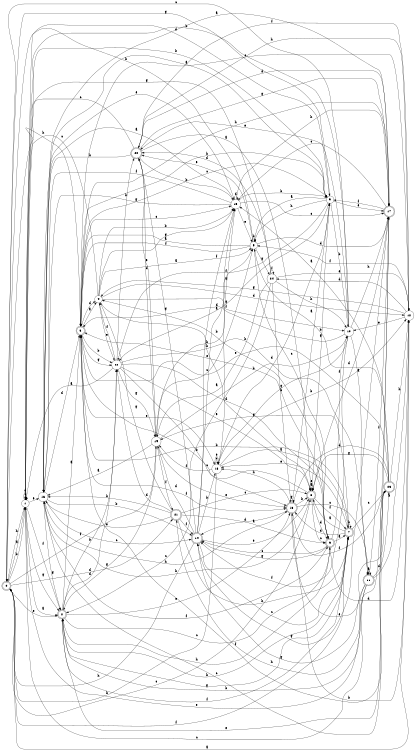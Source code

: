 digraph n20_7 {
__start0 [label="" shape="none"];

rankdir=LR;
size="8,5";

s0 [style="rounded,filled", color="black", fillcolor="white" shape="doublecircle", label="0"];
s1 [style="filled", color="black", fillcolor="white" shape="circle", label="1"];
s2 [style="rounded,filled", color="black", fillcolor="white" shape="doublecircle", label="2"];
s3 [style="rounded,filled", color="black", fillcolor="white" shape="doublecircle", label="3"];
s4 [style="filled", color="black", fillcolor="white" shape="circle", label="4"];
s5 [style="filled", color="black", fillcolor="white" shape="circle", label="5"];
s6 [style="rounded,filled", color="black", fillcolor="white" shape="doublecircle", label="6"];
s7 [style="rounded,filled", color="black", fillcolor="white" shape="doublecircle", label="7"];
s8 [style="rounded,filled", color="black", fillcolor="white" shape="doublecircle", label="8"];
s9 [style="filled", color="black", fillcolor="white" shape="circle", label="9"];
s10 [style="filled", color="black", fillcolor="white" shape="circle", label="10"];
s11 [style="rounded,filled", color="black", fillcolor="white" shape="doublecircle", label="11"];
s12 [style="filled", color="black", fillcolor="white" shape="circle", label="12"];
s13 [style="rounded,filled", color="black", fillcolor="white" shape="doublecircle", label="13"];
s14 [style="rounded,filled", color="black", fillcolor="white" shape="doublecircle", label="14"];
s15 [style="filled", color="black", fillcolor="white" shape="circle", label="15"];
s16 [style="filled", color="black", fillcolor="white" shape="circle", label="16"];
s17 [style="rounded,filled", color="black", fillcolor="white" shape="doublecircle", label="17"];
s18 [style="filled", color="black", fillcolor="white" shape="circle", label="18"];
s19 [style="filled", color="black", fillcolor="white" shape="circle", label="19"];
s20 [style="rounded,filled", color="black", fillcolor="white" shape="doublecircle", label="20"];
s21 [style="rounded,filled", color="black", fillcolor="white" shape="doublecircle", label="21"];
s22 [style="filled", color="black", fillcolor="white" shape="circle", label="22"];
s23 [style="rounded,filled", color="black", fillcolor="white" shape="doublecircle", label="23"];
s24 [style="filled", color="black", fillcolor="white" shape="circle", label="24"];
s0 -> s1 [label="a"];
s0 -> s1 [label="b"];
s0 -> s8 [label="c"];
s0 -> s21 [label="d"];
s0 -> s2 [label="e"];
s0 -> s19 [label="f"];
s0 -> s9 [label="g"];
s0 -> s3 [label="h"];
s1 -> s2 [label="a"];
s1 -> s9 [label="b"];
s1 -> s1 [label="c"];
s1 -> s1 [label="d"];
s1 -> s16 [label="e"];
s1 -> s2 [label="f"];
s1 -> s2 [label="g"];
s1 -> s0 [label="h"];
s2 -> s3 [label="a"];
s2 -> s22 [label="b"];
s2 -> s6 [label="c"];
s2 -> s22 [label="d"];
s2 -> s13 [label="e"];
s2 -> s7 [label="f"];
s2 -> s7 [label="g"];
s2 -> s7 [label="h"];
s3 -> s4 [label="a"];
s3 -> s22 [label="b"];
s3 -> s15 [label="c"];
s3 -> s4 [label="d"];
s3 -> s18 [label="e"];
s3 -> s13 [label="f"];
s3 -> s22 [label="g"];
s3 -> s9 [label="h"];
s4 -> s5 [label="a"];
s4 -> s15 [label="b"];
s4 -> s1 [label="c"];
s4 -> s12 [label="d"];
s4 -> s22 [label="e"];
s4 -> s10 [label="f"];
s4 -> s15 [label="g"];
s4 -> s8 [label="h"];
s5 -> s3 [label="a"];
s5 -> s5 [label="b"];
s5 -> s6 [label="c"];
s5 -> s17 [label="d"];
s5 -> s20 [label="e"];
s5 -> s3 [label="f"];
s5 -> s24 [label="g"];
s5 -> s0 [label="h"];
s6 -> s7 [label="a"];
s6 -> s4 [label="b"];
s6 -> s14 [label="c"];
s6 -> s12 [label="d"];
s6 -> s3 [label="e"];
s6 -> s10 [label="f"];
s6 -> s14 [label="g"];
s6 -> s2 [label="h"];
s7 -> s8 [label="a"];
s7 -> s3 [label="b"];
s7 -> s23 [label="c"];
s7 -> s13 [label="d"];
s7 -> s18 [label="e"];
s7 -> s0 [label="f"];
s7 -> s19 [label="g"];
s7 -> s7 [label="h"];
s8 -> s8 [label="a"];
s8 -> s3 [label="b"];
s8 -> s6 [label="c"];
s8 -> s6 [label="d"];
s8 -> s8 [label="e"];
s8 -> s7 [label="f"];
s8 -> s9 [label="g"];
s8 -> s16 [label="h"];
s9 -> s5 [label="a"];
s9 -> s10 [label="b"];
s9 -> s3 [label="c"];
s9 -> s1 [label="d"];
s9 -> s17 [label="e"];
s9 -> s22 [label="f"];
s9 -> s22 [label="g"];
s9 -> s5 [label="h"];
s10 -> s11 [label="a"];
s10 -> s1 [label="b"];
s10 -> s0 [label="c"];
s10 -> s3 [label="d"];
s10 -> s20 [label="e"];
s10 -> s14 [label="f"];
s10 -> s18 [label="g"];
s10 -> s17 [label="h"];
s11 -> s11 [label="a"];
s11 -> s12 [label="b"];
s11 -> s1 [label="c"];
s11 -> s23 [label="d"];
s11 -> s1 [label="e"];
s11 -> s17 [label="f"];
s11 -> s14 [label="g"];
s11 -> s21 [label="h"];
s12 -> s0 [label="a"];
s12 -> s13 [label="b"];
s12 -> s3 [label="c"];
s12 -> s24 [label="d"];
s12 -> s10 [label="e"];
s12 -> s5 [label="f"];
s12 -> s4 [label="g"];
s12 -> s20 [label="h"];
s13 -> s9 [label="a"];
s13 -> s8 [label="b"];
s13 -> s11 [label="c"];
s13 -> s14 [label="d"];
s13 -> s23 [label="e"];
s13 -> s23 [label="f"];
s13 -> s13 [label="g"];
s13 -> s18 [label="h"];
s14 -> s15 [label="a"];
s14 -> s18 [label="b"];
s14 -> s7 [label="c"];
s14 -> s19 [label="d"];
s14 -> s8 [label="e"];
s14 -> s15 [label="f"];
s14 -> s20 [label="g"];
s14 -> s0 [label="h"];
s15 -> s16 [label="a"];
s15 -> s9 [label="b"];
s15 -> s17 [label="c"];
s15 -> s15 [label="d"];
s15 -> s5 [label="e"];
s15 -> s16 [label="f"];
s15 -> s16 [label="g"];
s15 -> s17 [label="h"];
s16 -> s9 [label="a"];
s16 -> s14 [label="b"];
s16 -> s14 [label="c"];
s16 -> s3 [label="d"];
s16 -> s15 [label="e"];
s16 -> s6 [label="f"];
s16 -> s2 [label="g"];
s16 -> s13 [label="h"];
s17 -> s16 [label="a"];
s17 -> s2 [label="b"];
s17 -> s15 [label="c"];
s17 -> s8 [label="d"];
s17 -> s2 [label="e"];
s17 -> s9 [label="f"];
s17 -> s14 [label="g"];
s17 -> s3 [label="h"];
s18 -> s7 [label="a"];
s18 -> s12 [label="b"];
s18 -> s18 [label="c"];
s18 -> s9 [label="d"];
s18 -> s18 [label="e"];
s18 -> s19 [label="f"];
s18 -> s15 [label="g"];
s18 -> s0 [label="h"];
s19 -> s16 [label="a"];
s19 -> s10 [label="b"];
s19 -> s5 [label="c"];
s19 -> s20 [label="d"];
s19 -> s13 [label="e"];
s19 -> s21 [label="f"];
s19 -> s2 [label="g"];
s19 -> s5 [label="h"];
s20 -> s8 [label="a"];
s20 -> s15 [label="b"];
s20 -> s1 [label="c"];
s20 -> s17 [label="d"];
s20 -> s19 [label="e"];
s20 -> s12 [label="f"];
s20 -> s17 [label="g"];
s20 -> s16 [label="h"];
s21 -> s6 [label="a"];
s21 -> s16 [label="b"];
s21 -> s8 [label="c"];
s21 -> s22 [label="d"];
s21 -> s16 [label="e"];
s21 -> s14 [label="f"];
s21 -> s4 [label="g"];
s21 -> s7 [label="h"];
s22 -> s1 [label="a"];
s22 -> s20 [label="b"];
s22 -> s13 [label="c"];
s22 -> s6 [label="d"];
s22 -> s8 [label="e"];
s22 -> s4 [label="f"];
s22 -> s19 [label="g"];
s22 -> s11 [label="h"];
s23 -> s15 [label="a"];
s23 -> s5 [label="b"];
s23 -> s16 [label="c"];
s23 -> s13 [label="d"];
s23 -> s3 [label="e"];
s23 -> s3 [label="f"];
s23 -> s8 [label="g"];
s23 -> s12 [label="h"];
s24 -> s19 [label="a"];
s24 -> s13 [label="b"];
s24 -> s2 [label="c"];
s24 -> s20 [label="d"];
s24 -> s12 [label="e"];
s24 -> s24 [label="f"];
s24 -> s1 [label="g"];
s24 -> s10 [label="h"];

}